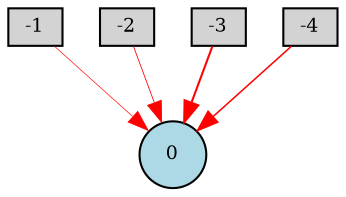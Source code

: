 digraph {
	node [fontsize=9 height=0.2 shape=circle width=0.2]
	-1 [fillcolor=lightgray shape=box style=filled]
	-2 [fillcolor=lightgray shape=box style=filled]
	-3 [fillcolor=lightgray shape=box style=filled]
	-4 [fillcolor=lightgray shape=box style=filled]
	0 [fillcolor=lightblue style=filled]
	-4 -> 0 [color=red penwidth=0.7329643270334724 style=solid]
	-2 -> 0 [color=red penwidth=0.40097290445133327 style=solid]
	-3 -> 0 [color=red penwidth=0.985862031960461 style=solid]
	-1 -> 0 [color=red penwidth=0.3134611845817945 style=solid]
}
